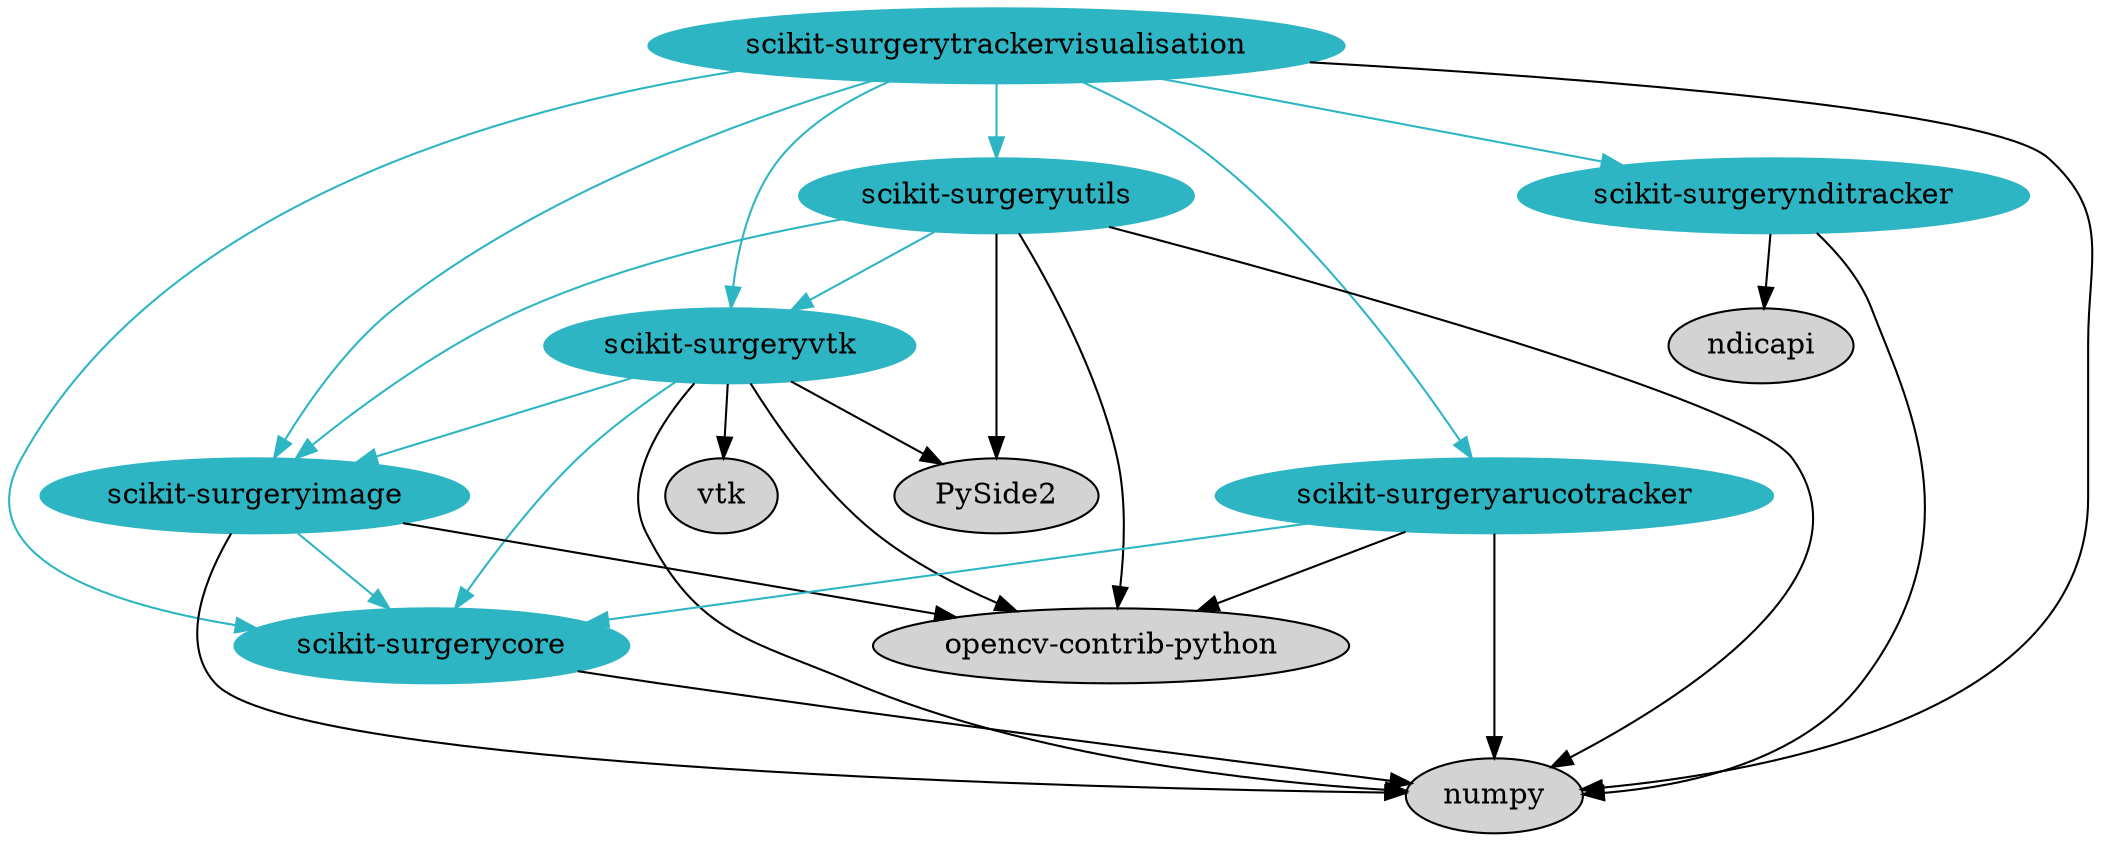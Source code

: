 digraph prof {
	ratio = fill;
	node [style=filled];
	"scikit-surgerytrackervisualisation" -> numpy;
	"scikit-surgerytrackervisualisation" -> "scikit-surgeryvtk" [color="0.515 0.762 0.762"];
	"scikit-surgerytrackervisualisation" -> "scikit-surgeryimage" [color="0.515 0.762 0.762"];
	"scikit-surgerytrackervisualisation" -> "scikit-surgerycore" [color="0.515 0.762 0.762"];
	"scikit-surgerytrackervisualisation" -> "scikit-surgeryutils" [color="0.515 0.762 0.762"];
	"scikit-surgerytrackervisualisation" -> "scikit-surgerynditracker" [color="0.515 0.762 0.762"];
	"scikit-surgerytrackervisualisation" -> "scikit-surgeryarucotracker" [color="0.515 0.762 0.762"];
	
	"scikit-surgeryvtk" -> "numpy";
	"scikit-surgeryvtk" -> "opencv-contrib-python";
	"scikit-surgeryvtk" -> "vtk";
	"scikit-surgeryvtk" -> "PySide2";
	"scikit-surgeryvtk" -> "scikit-surgeryimage" [color="0.515 0.762 0.762"];
	"scikit-surgeryvtk" -> "scikit-surgerycore" [color="0.515 0.762 0.762"];

	"scikit-surgeryimage" -> "numpy";
	"scikit-surgeryimage" -> "opencv-contrib-python";
	"scikit-surgeryimage" -> "scikit-surgerycore" [color="0.515 0.762 0.762"];

	"scikit-surgerycore" -> "numpy";
	
	"scikit-surgeryutils" -> "numpy";
	"scikit-surgeryutils" -> "opencv-contrib-python";
	"scikit-surgeryutils" -> "PySide2";
	"scikit-surgeryutils" -> "scikit-surgeryimage" [color="0.515 0.762 0.762"];
	"scikit-surgeryutils" -> "scikit-surgeryvtk" [color="0.515 0.762 0.762"];

	"scikit-surgerynditracker" -> ndicapi;
	"scikit-surgerynditracker" -> numpy;

	"scikit-surgeryarucotracker" -> numpy;
	"scikit-surgeryarucotracker" -> "opencv-contrib-python";
	"scikit-surgeryarucotracker" -> "scikit-surgerycore" [color="0.515 0.762 0.762"];

"scikit-surgerytrackervisualisation" [color="0.515 0.762 0.762"];
"scikit-surgeryvtk" [color="0.515 0.762 0.762"];
"scikit-surgeryutils"  [color="0.515 0.762 0.762"]; 
"scikit-surgerynditracker" [color="0.515 0.762 0.762"];
"scikit-surgeryarucotracker"[color="0.515 0.762 0.762"];
"scikit-surgeryimage"[color="0.515 0.762 0.762"];
"scikit-surgerycore"[color="0.515 0.762 0.762"];
} 

